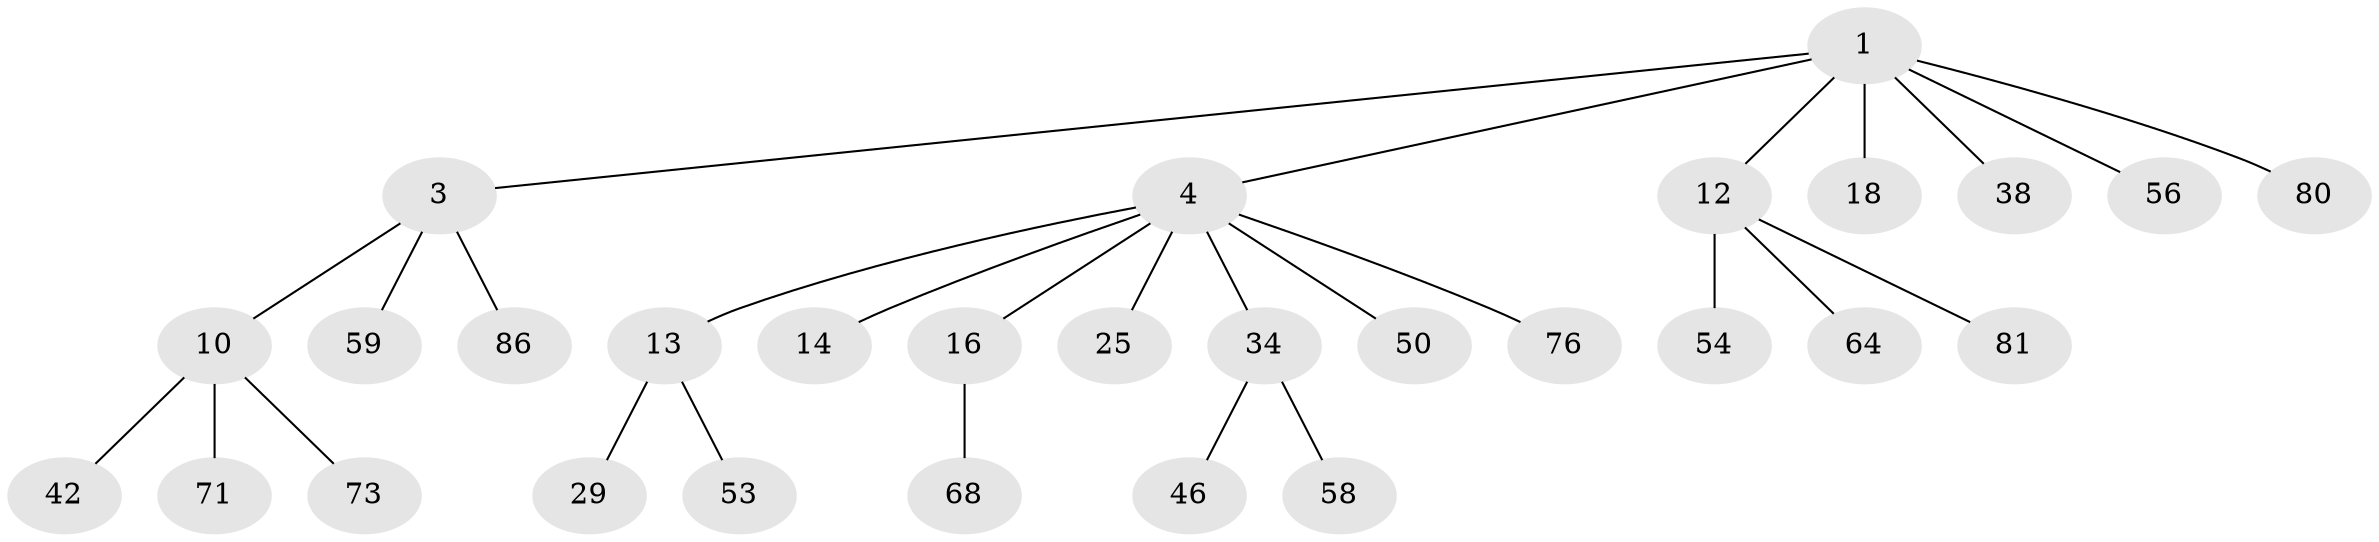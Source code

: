 // original degree distribution, {3: 0.13402061855670103, 7: 0.010309278350515464, 6: 0.030927835051546393, 4: 0.05154639175257732, 2: 0.29896907216494845, 5: 0.010309278350515464, 1: 0.4639175257731959}
// Generated by graph-tools (version 1.1) at 2025/19/03/04/25 18:19:06]
// undirected, 29 vertices, 28 edges
graph export_dot {
graph [start="1"]
  node [color=gray90,style=filled];
  1 [super="+2+6+63"];
  3 [super="+7+52+55+8+9"];
  4 [super="+5+35+21+11"];
  10 [super="+57+23"];
  12 [super="+17+20+88+27+31"];
  13 [super="+15+74+77"];
  14 [super="+49"];
  16 [super="+37+92+41"];
  18 [super="+69"];
  25;
  29;
  34 [super="+40"];
  38 [super="+96"];
  42 [super="+90"];
  46;
  50;
  53;
  54;
  56;
  58 [super="+65"];
  59;
  64;
  68;
  71;
  73;
  76;
  80;
  81 [super="+82+85"];
  86;
  1 -- 80;
  1 -- 18;
  1 -- 3;
  1 -- 4;
  1 -- 38;
  1 -- 12;
  1 -- 56;
  3 -- 86;
  3 -- 59;
  3 -- 10;
  4 -- 16;
  4 -- 25;
  4 -- 34;
  4 -- 14;
  4 -- 50;
  4 -- 13;
  4 -- 76;
  10 -- 73;
  10 -- 42;
  10 -- 71;
  12 -- 81;
  12 -- 64;
  12 -- 54;
  13 -- 29;
  13 -- 53;
  16 -- 68;
  34 -- 58;
  34 -- 46;
}
